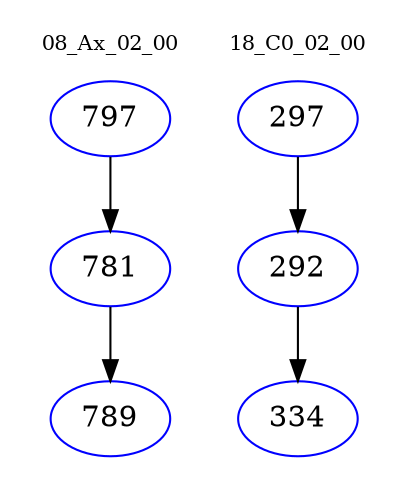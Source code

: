 digraph{
subgraph cluster_0 {
color = white
label = "08_Ax_02_00";
fontsize=10;
T0_797 [label="797", color="blue"]
T0_797 -> T0_781 [color="black"]
T0_781 [label="781", color="blue"]
T0_781 -> T0_789 [color="black"]
T0_789 [label="789", color="blue"]
}
subgraph cluster_1 {
color = white
label = "18_C0_02_00";
fontsize=10;
T1_297 [label="297", color="blue"]
T1_297 -> T1_292 [color="black"]
T1_292 [label="292", color="blue"]
T1_292 -> T1_334 [color="black"]
T1_334 [label="334", color="blue"]
}
}
